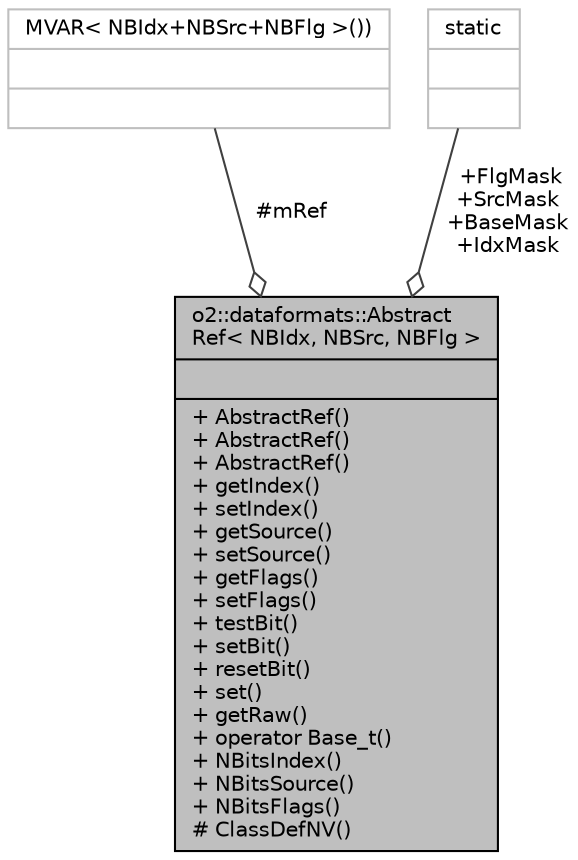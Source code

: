digraph "o2::dataformats::AbstractRef&lt; NBIdx, NBSrc, NBFlg &gt;"
{
 // INTERACTIVE_SVG=YES
  bgcolor="transparent";
  edge [fontname="Helvetica",fontsize="10",labelfontname="Helvetica",labelfontsize="10"];
  node [fontname="Helvetica",fontsize="10",shape=record];
  Node3 [label="{o2::dataformats::Abstract\lRef\< NBIdx, NBSrc, NBFlg \>\n||+ AbstractRef()\l+ AbstractRef()\l+ AbstractRef()\l+ getIndex()\l+ setIndex()\l+ getSource()\l+ setSource()\l+ getFlags()\l+ setFlags()\l+ testBit()\l+ setBit()\l+ resetBit()\l+ set()\l+ getRaw()\l+ operator Base_t()\l+ NBitsIndex()\l+ NBitsSource()\l+ NBitsFlags()\l# ClassDefNV()\l}",height=0.2,width=0.4,color="black", fillcolor="grey75", style="filled", fontcolor="black"];
  Node4 -> Node3 [color="grey25",fontsize="10",style="solid",label=" #mRef" ,arrowhead="odiamond",fontname="Helvetica"];
  Node4 [label="{MVAR\< NBIdx+NBSrc+NBFlg \>())\n||}",height=0.2,width=0.4,color="grey75"];
  Node5 -> Node3 [color="grey25",fontsize="10",style="solid",label=" +FlgMask\n+SrcMask\n+BaseMask\n+IdxMask" ,arrowhead="odiamond",fontname="Helvetica"];
  Node5 [label="{static\n||}",height=0.2,width=0.4,color="grey75"];
}
